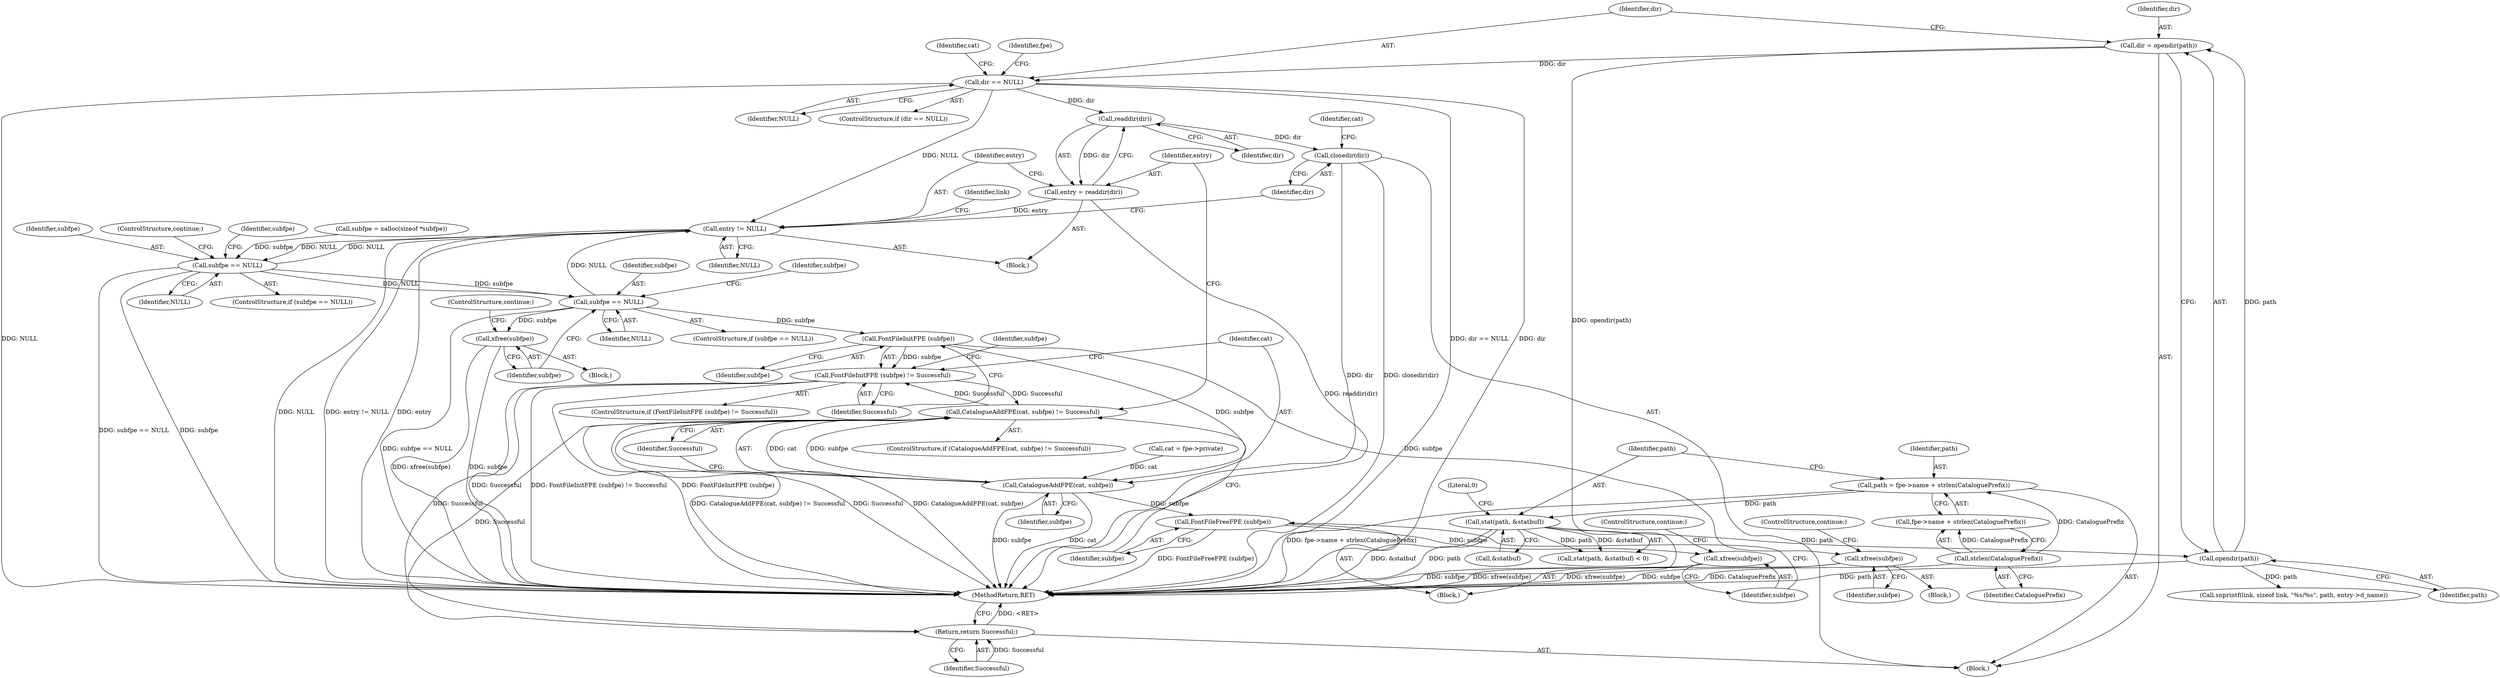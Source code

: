digraph "0_libxfont_5bf703700ee4a5d6eae20da07cb7a29369667aef@API" {
"1000173" [label="(Call,readdir(dir))"];
"1000159" [label="(Call,dir == NULL)"];
"1000154" [label="(Call,dir = opendir(path))"];
"1000156" [label="(Call,opendir(path))"];
"1000132" [label="(Call,stat(path, &statbuf))"];
"1000121" [label="(Call,path = fpe->name + strlen(CataloguePrefix))"];
"1000127" [label="(Call,strlen(CataloguePrefix))"];
"1000171" [label="(Call,entry = readdir(dir))"];
"1000175" [label="(Call,entry != NULL)"];
"1000278" [label="(Call,subfpe == NULL)"];
"1000303" [label="(Call,subfpe == NULL)"];
"1000307" [label="(Call,xfree(subfpe))"];
"1000330" [label="(Call,FontFileInitFPE (subfpe))"];
"1000329" [label="(Call,FontFileInitFPE (subfpe) != Successful)"];
"1000342" [label="(Call,CatalogueAddFPE(cat, subfpe) != Successful)"];
"1000376" [label="(Return,return Successful;)"];
"1000338" [label="(Call,xfree(subfpe))"];
"1000343" [label="(Call,CatalogueAddFPE(cat, subfpe))"];
"1000348" [label="(Call,FontFileFreeFPE (subfpe))"];
"1000350" [label="(Call,xfree(subfpe))"];
"1000353" [label="(Call,closedir(dir))"];
"1000278" [label="(Call,subfpe == NULL)"];
"1000279" [label="(Identifier,subfpe)"];
"1000348" [label="(Call,FontFileFreeFPE (subfpe))"];
"1000175" [label="(Call,entry != NULL)"];
"1000307" [label="(Call,xfree(subfpe))"];
"1000330" [label="(Call,FontFileInitFPE (subfpe))"];
"1000128" [label="(Identifier,CataloguePrefix)"];
"1000349" [label="(Identifier,subfpe)"];
"1000345" [label="(Identifier,subfpe)"];
"1000122" [label="(Identifier,path)"];
"1000281" [label="(ControlStructure,continue;)"];
"1000177" [label="(Identifier,NULL)"];
"1000331" [label="(Identifier,subfpe)"];
"1000332" [label="(Identifier,Successful)"];
"1000180" [label="(Identifier,link)"];
"1000155" [label="(Identifier,dir)"];
"1000157" [label="(Identifier,path)"];
"1000104" [label="(Block,)"];
"1000303" [label="(Call,subfpe == NULL)"];
"1000277" [label="(ControlStructure,if (subfpe == NULL))"];
"1000171" [label="(Call,entry = readdir(dir))"];
"1000284" [label="(Identifier,subfpe)"];
"1000305" [label="(Identifier,NULL)"];
"1000340" [label="(ControlStructure,continue;)"];
"1000353" [label="(Call,closedir(dir))"];
"1000161" [label="(Identifier,NULL)"];
"1000164" [label="(Identifier,cat)"];
"1000156" [label="(Call,opendir(path))"];
"1000271" [label="(Call,subfpe = xalloc(sizeof *subfpe))"];
"1000136" [label="(Literal,0)"];
"1000309" [label="(ControlStructure,continue;)"];
"1000160" [label="(Identifier,dir)"];
"1000308" [label="(Identifier,subfpe)"];
"1000354" [label="(Identifier,dir)"];
"1000346" [label="(Identifier,Successful)"];
"1000312" [label="(Identifier,subfpe)"];
"1000351" [label="(Identifier,subfpe)"];
"1000376" [label="(Return,return Successful;)"];
"1000133" [label="(Identifier,path)"];
"1000341" [label="(ControlStructure,if (CatalogueAddFPE(cat, subfpe) != Successful))"];
"1000131" [label="(Call,stat(path, &statbuf) < 0)"];
"1000159" [label="(Call,dir == NULL)"];
"1000344" [label="(Identifier,cat)"];
"1000127" [label="(Call,strlen(CataloguePrefix))"];
"1000377" [label="(Identifier,Successful)"];
"1000168" [label="(Identifier,fpe)"];
"1000304" [label="(Identifier,subfpe)"];
"1000106" [label="(Call,cat = fpe->private)"];
"1000347" [label="(Block,)"];
"1000329" [label="(Call,FontFileInitFPE (subfpe) != Successful)"];
"1000350" [label="(Call,xfree(subfpe))"];
"1000338" [label="(Call,xfree(subfpe))"];
"1000154" [label="(Call,dir = opendir(path))"];
"1000179" [label="(Call,snprintf(link, sizeof link, \"%s/%s\", path, entry->d_name))"];
"1000306" [label="(Block,)"];
"1000176" [label="(Identifier,entry)"];
"1000134" [label="(Call,&statbuf)"];
"1000280" [label="(Identifier,NULL)"];
"1000174" [label="(Identifier,dir)"];
"1000132" [label="(Call,stat(path, &statbuf))"];
"1000170" [label="(Block,)"];
"1000343" [label="(Call,CatalogueAddFPE(cat, subfpe))"];
"1000173" [label="(Call,readdir(dir))"];
"1000333" [label="(Block,)"];
"1000357" [label="(Identifier,cat)"];
"1000339" [label="(Identifier,subfpe)"];
"1000336" [label="(Identifier,subfpe)"];
"1000158" [label="(ControlStructure,if (dir == NULL))"];
"1000172" [label="(Identifier,entry)"];
"1000328" [label="(ControlStructure,if (FontFileInitFPE (subfpe) != Successful))"];
"1000352" [label="(ControlStructure,continue;)"];
"1000378" [label="(MethodReturn,RET)"];
"1000121" [label="(Call,path = fpe->name + strlen(CataloguePrefix))"];
"1000302" [label="(ControlStructure,if (subfpe == NULL))"];
"1000342" [label="(Call,CatalogueAddFPE(cat, subfpe) != Successful)"];
"1000123" [label="(Call,fpe->name + strlen(CataloguePrefix))"];
"1000173" -> "1000171"  [label="AST: "];
"1000173" -> "1000174"  [label="CFG: "];
"1000174" -> "1000173"  [label="AST: "];
"1000171" -> "1000173"  [label="CFG: "];
"1000173" -> "1000171"  [label="DDG: dir"];
"1000159" -> "1000173"  [label="DDG: dir"];
"1000173" -> "1000353"  [label="DDG: dir"];
"1000159" -> "1000158"  [label="AST: "];
"1000159" -> "1000161"  [label="CFG: "];
"1000160" -> "1000159"  [label="AST: "];
"1000161" -> "1000159"  [label="AST: "];
"1000164" -> "1000159"  [label="CFG: "];
"1000168" -> "1000159"  [label="CFG: "];
"1000159" -> "1000378"  [label="DDG: dir == NULL"];
"1000159" -> "1000378"  [label="DDG: dir"];
"1000159" -> "1000378"  [label="DDG: NULL"];
"1000154" -> "1000159"  [label="DDG: dir"];
"1000159" -> "1000175"  [label="DDG: NULL"];
"1000154" -> "1000104"  [label="AST: "];
"1000154" -> "1000156"  [label="CFG: "];
"1000155" -> "1000154"  [label="AST: "];
"1000156" -> "1000154"  [label="AST: "];
"1000160" -> "1000154"  [label="CFG: "];
"1000154" -> "1000378"  [label="DDG: opendir(path)"];
"1000156" -> "1000154"  [label="DDG: path"];
"1000156" -> "1000157"  [label="CFG: "];
"1000157" -> "1000156"  [label="AST: "];
"1000156" -> "1000378"  [label="DDG: path"];
"1000132" -> "1000156"  [label="DDG: path"];
"1000156" -> "1000179"  [label="DDG: path"];
"1000132" -> "1000131"  [label="AST: "];
"1000132" -> "1000134"  [label="CFG: "];
"1000133" -> "1000132"  [label="AST: "];
"1000134" -> "1000132"  [label="AST: "];
"1000136" -> "1000132"  [label="CFG: "];
"1000132" -> "1000378"  [label="DDG: &statbuf"];
"1000132" -> "1000378"  [label="DDG: path"];
"1000132" -> "1000131"  [label="DDG: path"];
"1000132" -> "1000131"  [label="DDG: &statbuf"];
"1000121" -> "1000132"  [label="DDG: path"];
"1000121" -> "1000104"  [label="AST: "];
"1000121" -> "1000123"  [label="CFG: "];
"1000122" -> "1000121"  [label="AST: "];
"1000123" -> "1000121"  [label="AST: "];
"1000133" -> "1000121"  [label="CFG: "];
"1000121" -> "1000378"  [label="DDG: fpe->name + strlen(CataloguePrefix)"];
"1000127" -> "1000121"  [label="DDG: CataloguePrefix"];
"1000127" -> "1000123"  [label="AST: "];
"1000127" -> "1000128"  [label="CFG: "];
"1000128" -> "1000127"  [label="AST: "];
"1000123" -> "1000127"  [label="CFG: "];
"1000127" -> "1000378"  [label="DDG: CataloguePrefix"];
"1000127" -> "1000123"  [label="DDG: CataloguePrefix"];
"1000171" -> "1000170"  [label="AST: "];
"1000172" -> "1000171"  [label="AST: "];
"1000176" -> "1000171"  [label="CFG: "];
"1000171" -> "1000378"  [label="DDG: readdir(dir)"];
"1000171" -> "1000175"  [label="DDG: entry"];
"1000175" -> "1000170"  [label="AST: "];
"1000175" -> "1000177"  [label="CFG: "];
"1000176" -> "1000175"  [label="AST: "];
"1000177" -> "1000175"  [label="AST: "];
"1000180" -> "1000175"  [label="CFG: "];
"1000354" -> "1000175"  [label="CFG: "];
"1000175" -> "1000378"  [label="DDG: entry"];
"1000175" -> "1000378"  [label="DDG: NULL"];
"1000175" -> "1000378"  [label="DDG: entry != NULL"];
"1000278" -> "1000175"  [label="DDG: NULL"];
"1000303" -> "1000175"  [label="DDG: NULL"];
"1000175" -> "1000278"  [label="DDG: NULL"];
"1000278" -> "1000277"  [label="AST: "];
"1000278" -> "1000280"  [label="CFG: "];
"1000279" -> "1000278"  [label="AST: "];
"1000280" -> "1000278"  [label="AST: "];
"1000281" -> "1000278"  [label="CFG: "];
"1000284" -> "1000278"  [label="CFG: "];
"1000278" -> "1000378"  [label="DDG: subfpe == NULL"];
"1000278" -> "1000378"  [label="DDG: subfpe"];
"1000271" -> "1000278"  [label="DDG: subfpe"];
"1000278" -> "1000303"  [label="DDG: subfpe"];
"1000278" -> "1000303"  [label="DDG: NULL"];
"1000303" -> "1000302"  [label="AST: "];
"1000303" -> "1000305"  [label="CFG: "];
"1000304" -> "1000303"  [label="AST: "];
"1000305" -> "1000303"  [label="AST: "];
"1000308" -> "1000303"  [label="CFG: "];
"1000312" -> "1000303"  [label="CFG: "];
"1000303" -> "1000378"  [label="DDG: subfpe == NULL"];
"1000303" -> "1000307"  [label="DDG: subfpe"];
"1000303" -> "1000330"  [label="DDG: subfpe"];
"1000307" -> "1000306"  [label="AST: "];
"1000307" -> "1000308"  [label="CFG: "];
"1000308" -> "1000307"  [label="AST: "];
"1000309" -> "1000307"  [label="CFG: "];
"1000307" -> "1000378"  [label="DDG: xfree(subfpe)"];
"1000307" -> "1000378"  [label="DDG: subfpe"];
"1000330" -> "1000329"  [label="AST: "];
"1000330" -> "1000331"  [label="CFG: "];
"1000331" -> "1000330"  [label="AST: "];
"1000332" -> "1000330"  [label="CFG: "];
"1000330" -> "1000329"  [label="DDG: subfpe"];
"1000330" -> "1000338"  [label="DDG: subfpe"];
"1000330" -> "1000343"  [label="DDG: subfpe"];
"1000329" -> "1000328"  [label="AST: "];
"1000329" -> "1000332"  [label="CFG: "];
"1000332" -> "1000329"  [label="AST: "];
"1000336" -> "1000329"  [label="CFG: "];
"1000344" -> "1000329"  [label="CFG: "];
"1000329" -> "1000378"  [label="DDG: Successful"];
"1000329" -> "1000378"  [label="DDG: FontFileInitFPE (subfpe) != Successful"];
"1000329" -> "1000378"  [label="DDG: FontFileInitFPE (subfpe)"];
"1000342" -> "1000329"  [label="DDG: Successful"];
"1000329" -> "1000342"  [label="DDG: Successful"];
"1000329" -> "1000376"  [label="DDG: Successful"];
"1000342" -> "1000341"  [label="AST: "];
"1000342" -> "1000346"  [label="CFG: "];
"1000343" -> "1000342"  [label="AST: "];
"1000346" -> "1000342"  [label="AST: "];
"1000172" -> "1000342"  [label="CFG: "];
"1000349" -> "1000342"  [label="CFG: "];
"1000342" -> "1000378"  [label="DDG: CatalogueAddFPE(cat, subfpe)"];
"1000342" -> "1000378"  [label="DDG: CatalogueAddFPE(cat, subfpe) != Successful"];
"1000342" -> "1000378"  [label="DDG: Successful"];
"1000343" -> "1000342"  [label="DDG: cat"];
"1000343" -> "1000342"  [label="DDG: subfpe"];
"1000342" -> "1000376"  [label="DDG: Successful"];
"1000376" -> "1000104"  [label="AST: "];
"1000376" -> "1000377"  [label="CFG: "];
"1000377" -> "1000376"  [label="AST: "];
"1000378" -> "1000376"  [label="CFG: "];
"1000376" -> "1000378"  [label="DDG: <RET>"];
"1000377" -> "1000376"  [label="DDG: Successful"];
"1000338" -> "1000333"  [label="AST: "];
"1000338" -> "1000339"  [label="CFG: "];
"1000339" -> "1000338"  [label="AST: "];
"1000340" -> "1000338"  [label="CFG: "];
"1000338" -> "1000378"  [label="DDG: subfpe"];
"1000338" -> "1000378"  [label="DDG: xfree(subfpe)"];
"1000343" -> "1000345"  [label="CFG: "];
"1000344" -> "1000343"  [label="AST: "];
"1000345" -> "1000343"  [label="AST: "];
"1000346" -> "1000343"  [label="CFG: "];
"1000343" -> "1000378"  [label="DDG: cat"];
"1000343" -> "1000378"  [label="DDG: subfpe"];
"1000106" -> "1000343"  [label="DDG: cat"];
"1000343" -> "1000348"  [label="DDG: subfpe"];
"1000348" -> "1000347"  [label="AST: "];
"1000348" -> "1000349"  [label="CFG: "];
"1000349" -> "1000348"  [label="AST: "];
"1000351" -> "1000348"  [label="CFG: "];
"1000348" -> "1000378"  [label="DDG: FontFileFreeFPE (subfpe)"];
"1000348" -> "1000350"  [label="DDG: subfpe"];
"1000350" -> "1000347"  [label="AST: "];
"1000350" -> "1000351"  [label="CFG: "];
"1000351" -> "1000350"  [label="AST: "];
"1000352" -> "1000350"  [label="CFG: "];
"1000350" -> "1000378"  [label="DDG: subfpe"];
"1000350" -> "1000378"  [label="DDG: xfree(subfpe)"];
"1000353" -> "1000104"  [label="AST: "];
"1000353" -> "1000354"  [label="CFG: "];
"1000354" -> "1000353"  [label="AST: "];
"1000357" -> "1000353"  [label="CFG: "];
"1000353" -> "1000378"  [label="DDG: closedir(dir)"];
"1000353" -> "1000378"  [label="DDG: dir"];
}
